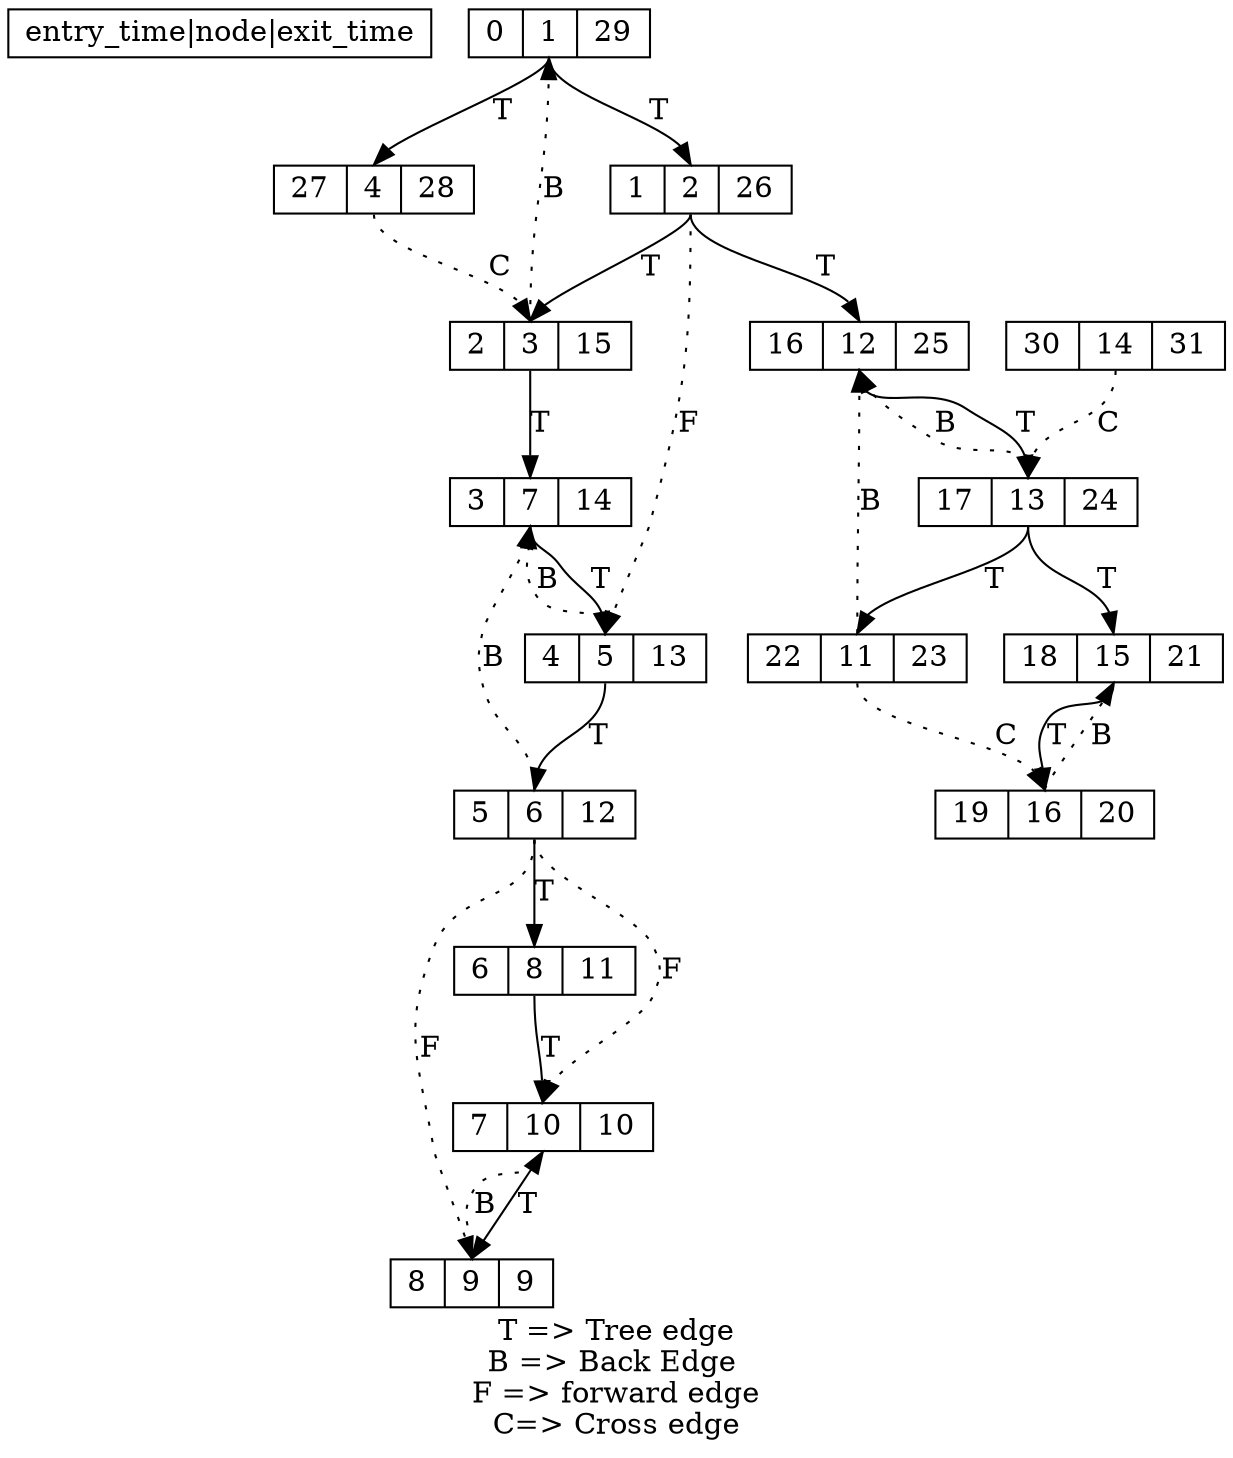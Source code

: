 digraph g{
node [shape=record, height=0.1];
label="T => Tree edge
B => Back Edge 
F => forward edge
C=> Cross edge"
"entry_time|node|exit_time"1 [label="<f0>0|<f1>1|<f2>29"];
1:f1->2:f1[label="T"]
1:f1->4:f1[label="T"]
2 [label="<f0>1|<f1>2|<f2>26"];
2:f1->3:f1[label="T"]
2:f1->5:f1[style=dotted][label="F"]
2:f1->12:f1[label="T"]
3 [label="<f0>2|<f1>3|<f2>15"];
3:f1->1:f1[style=dotted][label="B"]
3:f1->7:f1[label="T"]
4 [label="<f0>27|<f1>4|<f2>28"];
4:f1->3:f1[style=dotted][label="C"]
5 [label="<f0>4|<f1>5|<f2>13"];
5:f1->6:f1[label="T"]
5:f1->7:f1[style=dotted][label="B"]
6 [label="<f0>5|<f1>6|<f2>12"];
6:f1->7:f1[style=dotted][label="B"]
6:f1->8:f1[label="T"]
6:f1->9:f1[style=dotted][label="F"]
6:f1->10:f1[style=dotted][label="F"]
7 [label="<f0>3|<f1>7|<f2>14"];
7:f1->5:f1[label="T"]
8 [label="<f0>6|<f1>8|<f2>11"];
8:f1->10:f1[label="T"]
9 [label="<f0>8|<f1>9|<f2>9"];
9:f1->10:f1[style=dotted][label="B"]
10 [label="<f0>7|<f1>10|<f2>10"];
10:f1->9:f1[label="T"]
11 [label="<f0>22|<f1>11|<f2>23"];
11:f1->16:f1[style=dotted][label="C"]
11:f1->12:f1[style=dotted][label="B"]
12 [label="<f0>16|<f1>12|<f2>25"];
12:f1->13:f1[label="T"]
13 [label="<f0>17|<f1>13|<f2>24"];
13:f1->15:f1[label="T"]
13:f1->12:f1[style=dotted][label="B"]
13:f1->11:f1[label="T"]
14 [label="<f0>30|<f1>14|<f2>31"];
14:f1->13:f1[style=dotted][label="C"]
15 [label="<f0>18|<f1>15|<f2>21"];
15:f1->16:f1[label="T"]
16 [label="<f0>19|<f1>16|<f2>20"];
16:f1->15:f1[style=dotted][label="B"]
}